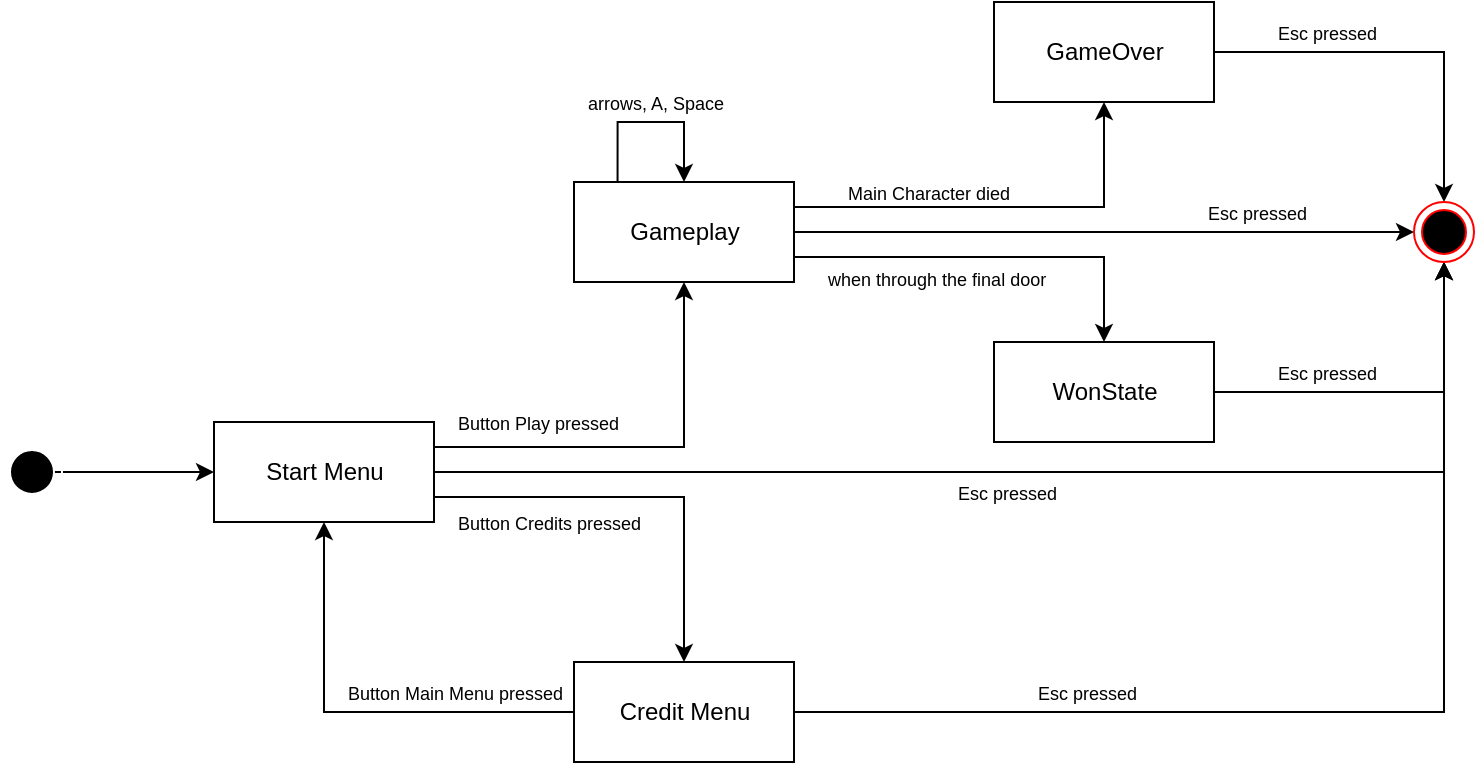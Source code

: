 <mxfile version="11.1.4" type="device"><diagram id="4UH0klh7dlT65VNBR4h7" name="Page-1"><mxGraphModel dx="910" dy="413" grid="1" gridSize="10" guides="1" tooltips="1" connect="1" arrows="1" fold="1" page="1" pageScale="1" pageWidth="827" pageHeight="1169" math="0" shadow="0"><root><mxCell id="0"/><mxCell id="1" parent="0"/><mxCell id="PnnQfOAkTVSODV79dWqU-3" style="edgeStyle=orthogonalEdgeStyle;rounded=0;orthogonalLoop=1;jettySize=auto;html=1;" parent="1" edge="1"><mxGeometry relative="1" as="geometry"><mxPoint x="310" y="305" as="targetPoint"/><mxPoint x="230" y="305" as="sourcePoint"/></mxGeometry></mxCell><mxCell id="PnnQfOAkTVSODV79dWqU-8" style="edgeStyle=orthogonalEdgeStyle;rounded=0;orthogonalLoop=1;jettySize=auto;html=1;exitX=1;exitY=0.25;exitDx=0;exitDy=0;" parent="1" source="PnnQfOAkTVSODV79dWqU-6" target="PnnQfOAkTVSODV79dWqU-7" edge="1"><mxGeometry relative="1" as="geometry"/></mxCell><mxCell id="PnnQfOAkTVSODV79dWqU-26" style="edgeStyle=orthogonalEdgeStyle;rounded=0;orthogonalLoop=1;jettySize=auto;html=1;entryX=0.5;entryY=1;entryDx=0;entryDy=0;" parent="1" source="PnnQfOAkTVSODV79dWqU-6" target="PnnQfOAkTVSODV79dWqU-21" edge="1"><mxGeometry relative="1" as="geometry"/></mxCell><mxCell id="PnnQfOAkTVSODV79dWqU-6" value="Start Menu" style="html=1;strokeColor=#000000;" parent="1" vertex="1"><mxGeometry x="310" y="280" width="110" height="50" as="geometry"/></mxCell><mxCell id="PnnQfOAkTVSODV79dWqU-18" style="edgeStyle=orthogonalEdgeStyle;rounded=0;orthogonalLoop=1;jettySize=auto;html=1;entryX=0.5;entryY=0;entryDx=0;entryDy=0;exitX=1;exitY=0.75;exitDx=0;exitDy=0;" parent="1" source="PnnQfOAkTVSODV79dWqU-7" target="PnnQfOAkTVSODV79dWqU-17" edge="1"><mxGeometry relative="1" as="geometry"/></mxCell><mxCell id="PnnQfOAkTVSODV79dWqU-24" style="edgeStyle=orthogonalEdgeStyle;rounded=0;orthogonalLoop=1;jettySize=auto;html=1;entryX=0;entryY=0.5;entryDx=0;entryDy=0;" parent="1" source="PnnQfOAkTVSODV79dWqU-7" target="PnnQfOAkTVSODV79dWqU-21" edge="1"><mxGeometry relative="1" as="geometry"><mxPoint x="880.0" y="185" as="targetPoint"/><Array as="points"/></mxGeometry></mxCell><mxCell id="PnnQfOAkTVSODV79dWqU-7" value="Gameplay" style="html=1;strokeColor=#000000;" parent="1" vertex="1"><mxGeometry x="490" y="160" width="110" height="50" as="geometry"/></mxCell><mxCell id="PnnQfOAkTVSODV79dWqU-9" style="edgeStyle=orthogonalEdgeStyle;rounded=0;orthogonalLoop=1;jettySize=auto;html=1;entryX=0.5;entryY=0;entryDx=0;entryDy=0;exitX=1;exitY=0.75;exitDx=0;exitDy=0;" parent="1" source="PnnQfOAkTVSODV79dWqU-6" target="PnnQfOAkTVSODV79dWqU-10" edge="1"><mxGeometry relative="1" as="geometry"><mxPoint x="420" y="310.167" as="sourcePoint"/><mxPoint x="545" y="385.5" as="targetPoint"/></mxGeometry></mxCell><mxCell id="PnnQfOAkTVSODV79dWqU-14" style="edgeStyle=orthogonalEdgeStyle;rounded=0;orthogonalLoop=1;jettySize=auto;html=1;entryX=0.5;entryY=1;entryDx=0;entryDy=0;" parent="1" source="PnnQfOAkTVSODV79dWqU-10" target="PnnQfOAkTVSODV79dWqU-6" edge="1"><mxGeometry relative="1" as="geometry"/></mxCell><mxCell id="PnnQfOAkTVSODV79dWqU-25" style="edgeStyle=orthogonalEdgeStyle;rounded=0;orthogonalLoop=1;jettySize=auto;html=1;entryX=0.5;entryY=1;entryDx=0;entryDy=0;" parent="1" source="PnnQfOAkTVSODV79dWqU-10" target="PnnQfOAkTVSODV79dWqU-21" edge="1"><mxGeometry relative="1" as="geometry"/></mxCell><mxCell id="PnnQfOAkTVSODV79dWqU-10" value="Credit Menu" style="html=1;strokeColor=#000000;" parent="1" vertex="1"><mxGeometry x="490" y="400" width="110" height="50" as="geometry"/></mxCell><mxCell id="PnnQfOAkTVSODV79dWqU-15" value="&lt;font style=&quot;font-size: 9px&quot;&gt;Button Credits pressed&lt;/font&gt;" style="text;html=1;resizable=0;points=[];autosize=1;align=left;verticalAlign=top;spacingTop=-4;" parent="1" vertex="1"><mxGeometry x="430" y="320" width="110" height="20" as="geometry"/></mxCell><mxCell id="PnnQfOAkTVSODV79dWqU-16" value="&lt;font style=&quot;font-size: 9px&quot;&gt;Button Play pressed&lt;/font&gt;" style="text;html=1;resizable=0;points=[];autosize=1;align=left;verticalAlign=top;spacingTop=-4;" parent="1" vertex="1"><mxGeometry x="430" y="270" width="100" height="20" as="geometry"/></mxCell><mxCell id="PnnQfOAkTVSODV79dWqU-23" style="edgeStyle=orthogonalEdgeStyle;rounded=0;orthogonalLoop=1;jettySize=auto;html=1;entryX=0.5;entryY=1;entryDx=0;entryDy=0;" parent="1" source="PnnQfOAkTVSODV79dWqU-17" target="PnnQfOAkTVSODV79dWqU-21" edge="1"><mxGeometry relative="1" as="geometry"/></mxCell><mxCell id="PnnQfOAkTVSODV79dWqU-17" value="WonState" style="html=1;strokeColor=#000000;" parent="1" vertex="1"><mxGeometry x="700" y="240" width="110" height="50" as="geometry"/></mxCell><mxCell id="PnnQfOAkTVSODV79dWqU-19" style="edgeStyle=orthogonalEdgeStyle;rounded=0;orthogonalLoop=1;jettySize=auto;html=1;exitX=1;exitY=0.25;exitDx=0;exitDy=0;entryX=0.5;entryY=1;entryDx=0;entryDy=0;" parent="1" source="PnnQfOAkTVSODV79dWqU-7" target="PnnQfOAkTVSODV79dWqU-20" edge="1"><mxGeometry relative="1" as="geometry"><mxPoint x="600" y="170" as="sourcePoint"/><mxPoint x="750" y="120" as="targetPoint"/></mxGeometry></mxCell><mxCell id="PnnQfOAkTVSODV79dWqU-22" style="edgeStyle=orthogonalEdgeStyle;rounded=0;orthogonalLoop=1;jettySize=auto;html=1;entryX=0.5;entryY=0;entryDx=0;entryDy=0;" parent="1" source="PnnQfOAkTVSODV79dWqU-20" target="PnnQfOAkTVSODV79dWqU-21" edge="1"><mxGeometry relative="1" as="geometry"/></mxCell><mxCell id="PnnQfOAkTVSODV79dWqU-20" value="GameOver" style="html=1;strokeColor=#000000;" parent="1" vertex="1"><mxGeometry x="700" y="70" width="110" height="50" as="geometry"/></mxCell><mxCell id="PnnQfOAkTVSODV79dWqU-21" value="" style="ellipse;html=1;shape=endState;fillColor=#000000;strokeColor=#ff0000;" parent="1" vertex="1"><mxGeometry x="910" y="170" width="30" height="30" as="geometry"/></mxCell><mxCell id="PnnQfOAkTVSODV79dWqU-28" value="&lt;font style=&quot;font-size: 9px&quot;&gt;Button Main Menu pressed&lt;/font&gt;" style="text;html=1;resizable=0;points=[];autosize=1;align=left;verticalAlign=top;spacingTop=-4;" parent="1" vertex="1"><mxGeometry x="375" y="405" width="120" height="20" as="geometry"/></mxCell><mxCell id="PnnQfOAkTVSODV79dWqU-30" value="&lt;font style=&quot;font-size: 9px&quot;&gt;Esc pressed&lt;/font&gt;" style="text;html=1;resizable=0;points=[];autosize=1;align=left;verticalAlign=top;spacingTop=-4;" parent="1" vertex="1"><mxGeometry x="680" y="305" width="70" height="20" as="geometry"/></mxCell><mxCell id="PnnQfOAkTVSODV79dWqU-32" value="&lt;font style=&quot;font-size: 9px&quot;&gt;Esc pressed&lt;/font&gt;" style="text;html=1;resizable=0;points=[];autosize=1;align=left;verticalAlign=top;spacingTop=-4;" parent="1" vertex="1"><mxGeometry x="720" y="405" width="70" height="20" as="geometry"/></mxCell><mxCell id="PnnQfOAkTVSODV79dWqU-33" value="&lt;font style=&quot;font-size: 9px&quot;&gt;Esc pressed&lt;/font&gt;" style="text;html=1;resizable=0;points=[];autosize=1;align=left;verticalAlign=top;spacingTop=-4;" parent="1" vertex="1"><mxGeometry x="840" y="75" width="70" height="20" as="geometry"/></mxCell><mxCell id="PnnQfOAkTVSODV79dWqU-34" value="&lt;font style=&quot;font-size: 9px&quot;&gt;Esc pressed&lt;/font&gt;" style="text;html=1;resizable=0;points=[];autosize=1;align=left;verticalAlign=top;spacingTop=-4;" parent="1" vertex="1"><mxGeometry x="805" y="165" width="70" height="20" as="geometry"/></mxCell><mxCell id="PnnQfOAkTVSODV79dWqU-36" value="&lt;font style=&quot;font-size: 9px&quot;&gt;Main Character died&lt;/font&gt;" style="text;html=1;resizable=0;points=[];autosize=1;align=left;verticalAlign=top;spacingTop=-4;" parent="1" vertex="1"><mxGeometry x="625" y="155" width="100" height="20" as="geometry"/></mxCell><mxCell id="PnnQfOAkTVSODV79dWqU-37" value="&lt;font style=&quot;font-size: 9px&quot;&gt;Esc pressed&lt;/font&gt;" style="text;html=1;resizable=0;points=[];autosize=1;align=left;verticalAlign=top;spacingTop=-4;" parent="1" vertex="1"><mxGeometry x="840" y="245" width="70" height="20" as="geometry"/></mxCell><mxCell id="PnnQfOAkTVSODV79dWqU-38" value="&lt;font style=&quot;font-size: 9px&quot;&gt;when through the final door&lt;/font&gt;" style="text;html=1;resizable=0;points=[];autosize=1;align=left;verticalAlign=top;spacingTop=-4;" parent="1" vertex="1"><mxGeometry x="615" y="197.5" width="120" height="20" as="geometry"/></mxCell><mxCell id="PnnQfOAkTVSODV79dWqU-39" value="" style="ellipse;html=1;shape=endState;fillColor=#000000;strokeColor=#FFFFFF;" parent="1" vertex="1"><mxGeometry x="204" y="290" width="30" height="30" as="geometry"/></mxCell><mxCell id="rav8xR8aVuNiikXIDNQc-2" style="edgeStyle=orthogonalEdgeStyle;rounded=0;orthogonalLoop=1;jettySize=auto;html=1;exitX=0.198;exitY=0.001;exitDx=0;exitDy=0;exitPerimeter=0;entryX=0.5;entryY=0;entryDx=0;entryDy=0;" edge="1" parent="1" source="PnnQfOAkTVSODV79dWqU-7" target="PnnQfOAkTVSODV79dWqU-7"><mxGeometry relative="1" as="geometry"><mxPoint x="590" y="120" as="targetPoint"/><mxPoint x="510" y="84.5" as="sourcePoint"/><Array as="points"><mxPoint x="512" y="130"/><mxPoint x="545" y="130"/></Array></mxGeometry></mxCell><mxCell id="rav8xR8aVuNiikXIDNQc-3" value="&lt;font style=&quot;font-size: 9px&quot;&gt;arrows, A, Space&lt;/font&gt;" style="text;html=1;resizable=0;points=[];autosize=1;align=left;verticalAlign=top;spacingTop=-4;" vertex="1" parent="1"><mxGeometry x="495" y="110" width="80" height="20" as="geometry"/></mxCell></root></mxGraphModel></diagram></mxfile>